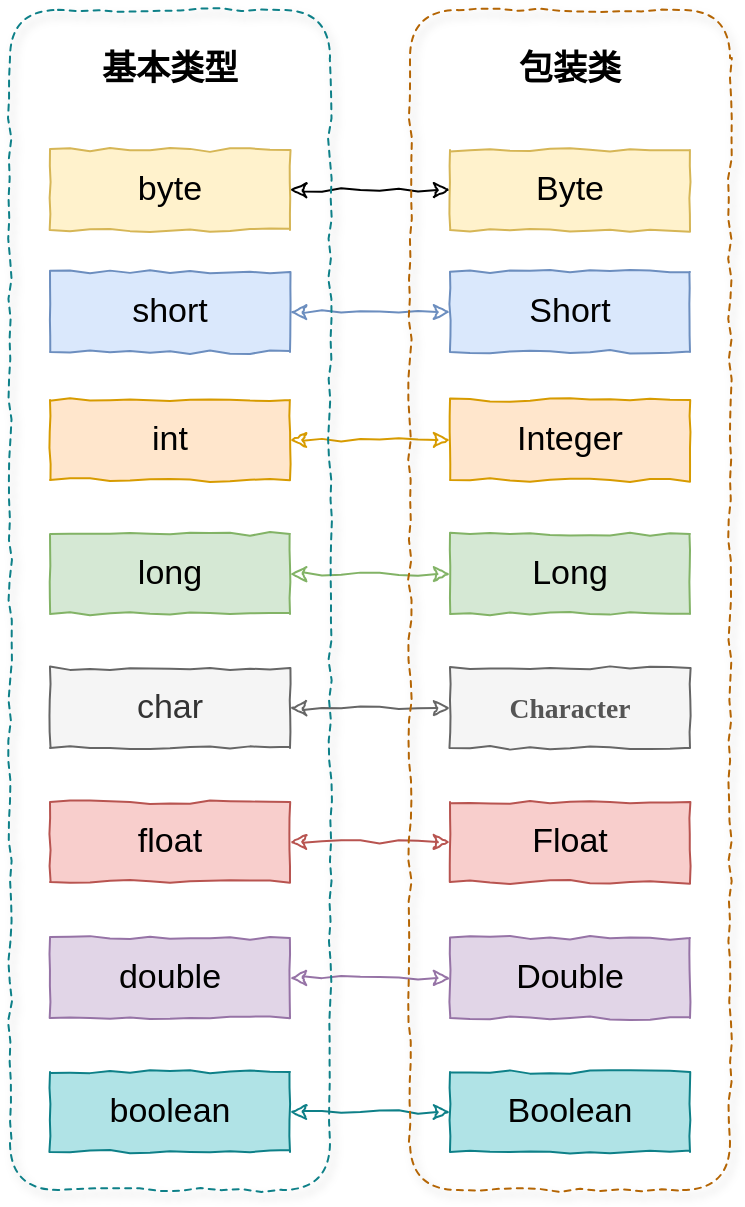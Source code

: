 <mxfile version="12.3.2" type="device" pages="1"><diagram id="0YrglTsJBfMbYBRQU2Rv" name="第 1 页"><mxGraphModel dx="1024" dy="592" grid="1" gridSize="10" guides="1" tooltips="1" connect="1" arrows="1" fold="1" page="1" pageScale="1" pageWidth="827" pageHeight="1169" math="0" shadow="0"><root><mxCell id="0"/><mxCell id="1" parent="0"/><mxCell id="dXbhEj-YfX6YwILRwY75-3" value="" style="edgeStyle=orthogonalEdgeStyle;rounded=0;orthogonalLoop=1;jettySize=auto;html=1;fontSize=17;startArrow=classic;startFill=0;comic=1;endArrow=classic;endFill=0;" parent="1" source="dXbhEj-YfX6YwILRwY75-1" target="dXbhEj-YfX6YwILRwY75-2" edge="1"><mxGeometry relative="1" as="geometry"/></mxCell><mxCell id="dXbhEj-YfX6YwILRwY75-1" value="byte" style="rounded=0;whiteSpace=wrap;html=1;comic=1;fillColor=#fff2cc;strokeColor=#d6b656;fontSize=17;" parent="1" vertex="1"><mxGeometry x="240" y="360" width="120" height="40" as="geometry"/></mxCell><mxCell id="dXbhEj-YfX6YwILRwY75-2" value="Byte" style="rounded=0;whiteSpace=wrap;html=1;comic=1;fillColor=#fff2cc;strokeColor=#d6b656;fontSize=17;" parent="1" vertex="1"><mxGeometry x="440" y="360" width="120" height="40" as="geometry"/></mxCell><mxCell id="dXbhEj-YfX6YwILRwY75-4" value="" style="edgeStyle=orthogonalEdgeStyle;rounded=0;orthogonalLoop=1;jettySize=auto;html=1;fontSize=17;fillColor=#dae8fc;strokeColor=#6c8ebf;startArrow=classic;startFill=0;comic=1;endArrow=classic;endFill=0;" parent="1" source="dXbhEj-YfX6YwILRwY75-5" target="dXbhEj-YfX6YwILRwY75-6" edge="1"><mxGeometry relative="1" as="geometry"/></mxCell><mxCell id="dXbhEj-YfX6YwILRwY75-5" value="short" style="rounded=0;whiteSpace=wrap;html=1;comic=1;fillColor=#dae8fc;strokeColor=#6c8ebf;fontSize=17;" parent="1" vertex="1"><mxGeometry x="240" y="421" width="120" height="40" as="geometry"/></mxCell><mxCell id="dXbhEj-YfX6YwILRwY75-6" value="Short" style="rounded=0;whiteSpace=wrap;html=1;comic=1;fillColor=#dae8fc;strokeColor=#6c8ebf;fontSize=17;" parent="1" vertex="1"><mxGeometry x="440" y="421" width="120" height="40" as="geometry"/></mxCell><mxCell id="dXbhEj-YfX6YwILRwY75-7" value="" style="edgeStyle=orthogonalEdgeStyle;rounded=0;orthogonalLoop=1;jettySize=auto;html=1;fontSize=17;fillColor=#ffe6cc;strokeColor=#d79b00;startArrow=classic;startFill=0;comic=1;endArrow=classic;endFill=0;" parent="1" source="dXbhEj-YfX6YwILRwY75-8" target="dXbhEj-YfX6YwILRwY75-9" edge="1"><mxGeometry relative="1" as="geometry"/></mxCell><mxCell id="dXbhEj-YfX6YwILRwY75-8" value="int" style="rounded=0;whiteSpace=wrap;html=1;comic=1;fillColor=#ffe6cc;strokeColor=#d79b00;fontSize=17;" parent="1" vertex="1"><mxGeometry x="240" y="485" width="120" height="40" as="geometry"/></mxCell><mxCell id="dXbhEj-YfX6YwILRwY75-9" value="Integer" style="rounded=0;whiteSpace=wrap;html=1;comic=1;fillColor=#ffe6cc;strokeColor=#d79b00;fontSize=17;" parent="1" vertex="1"><mxGeometry x="440" y="485" width="120" height="40" as="geometry"/></mxCell><mxCell id="dXbhEj-YfX6YwILRwY75-10" value="" style="edgeStyle=orthogonalEdgeStyle;rounded=0;orthogonalLoop=1;jettySize=auto;html=1;fontSize=17;fillColor=#d5e8d4;strokeColor=#82b366;startArrow=classic;startFill=0;comic=1;endArrow=classic;endFill=0;" parent="1" source="dXbhEj-YfX6YwILRwY75-11" target="dXbhEj-YfX6YwILRwY75-12" edge="1"><mxGeometry relative="1" as="geometry"/></mxCell><mxCell id="dXbhEj-YfX6YwILRwY75-11" value="long" style="rounded=0;whiteSpace=wrap;html=1;comic=1;fillColor=#d5e8d4;strokeColor=#82b366;fontSize=17;" parent="1" vertex="1"><mxGeometry x="240" y="552" width="120" height="40" as="geometry"/></mxCell><mxCell id="dXbhEj-YfX6YwILRwY75-12" value="Long" style="rounded=0;whiteSpace=wrap;html=1;comic=1;fillColor=#d5e8d4;strokeColor=#82b366;fontSize=17;" parent="1" vertex="1"><mxGeometry x="440" y="552" width="120" height="40" as="geometry"/></mxCell><mxCell id="dXbhEj-YfX6YwILRwY75-13" value="" style="edgeStyle=orthogonalEdgeStyle;rounded=0;orthogonalLoop=1;jettySize=auto;html=1;fontSize=17;fillColor=#f5f5f5;strokeColor=#666666;startArrow=classic;startFill=0;comic=1;endArrow=classic;endFill=0;" parent="1" source="dXbhEj-YfX6YwILRwY75-14" target="dXbhEj-YfX6YwILRwY75-15" edge="1"><mxGeometry relative="1" as="geometry"/></mxCell><mxCell id="dXbhEj-YfX6YwILRwY75-14" value="char" style="rounded=0;whiteSpace=wrap;html=1;comic=1;fillColor=#f5f5f5;strokeColor=#666666;fontSize=17;fontColor=#333333;" parent="1" vertex="1"><mxGeometry x="240" y="619" width="120" height="40" as="geometry"/></mxCell><mxCell id="dXbhEj-YfX6YwILRwY75-15" value="&lt;span style=&quot;color: rgb(85 , 85 , 85) ; font-family: &amp;#34;jetbrainsmono&amp;#34; ; font-size: 13.8px ; font-weight: 700 ; text-align: left ; white-space: pre-wrap&quot;&gt;Character&lt;/span&gt;" style="rounded=0;whiteSpace=wrap;html=1;comic=1;fillColor=#f5f5f5;strokeColor=#666666;fontSize=17;fontColor=#333333;" parent="1" vertex="1"><mxGeometry x="440" y="619" width="120" height="40" as="geometry"/></mxCell><mxCell id="dXbhEj-YfX6YwILRwY75-16" value="" style="edgeStyle=orthogonalEdgeStyle;rounded=0;orthogonalLoop=1;jettySize=auto;html=1;fontSize=17;fillColor=#f8cecc;strokeColor=#b85450;startArrow=classic;startFill=0;comic=1;endArrow=classic;endFill=0;" parent="1" source="dXbhEj-YfX6YwILRwY75-17" target="dXbhEj-YfX6YwILRwY75-18" edge="1"><mxGeometry relative="1" as="geometry"/></mxCell><mxCell id="dXbhEj-YfX6YwILRwY75-17" value="float" style="rounded=0;whiteSpace=wrap;html=1;comic=1;fillColor=#f8cecc;strokeColor=#b85450;fontSize=17;" parent="1" vertex="1"><mxGeometry x="240" y="686" width="120" height="40" as="geometry"/></mxCell><mxCell id="dXbhEj-YfX6YwILRwY75-18" value="Float" style="rounded=0;whiteSpace=wrap;html=1;comic=1;fillColor=#f8cecc;strokeColor=#b85450;fontSize=17;" parent="1" vertex="1"><mxGeometry x="440" y="686" width="120" height="40" as="geometry"/></mxCell><mxCell id="dXbhEj-YfX6YwILRwY75-19" value="" style="edgeStyle=orthogonalEdgeStyle;rounded=0;orthogonalLoop=1;jettySize=auto;html=1;fontSize=17;fillColor=#e1d5e7;strokeColor=#9673a6;startArrow=classic;startFill=0;comic=1;endArrow=classic;endFill=0;" parent="1" source="dXbhEj-YfX6YwILRwY75-20" target="dXbhEj-YfX6YwILRwY75-21" edge="1"><mxGeometry relative="1" as="geometry"/></mxCell><mxCell id="dXbhEj-YfX6YwILRwY75-20" value="double" style="rounded=0;whiteSpace=wrap;html=1;comic=1;fillColor=#e1d5e7;strokeColor=#9673a6;fontSize=17;" parent="1" vertex="1"><mxGeometry x="240" y="754" width="120" height="40" as="geometry"/></mxCell><mxCell id="dXbhEj-YfX6YwILRwY75-21" value="Double" style="rounded=0;whiteSpace=wrap;html=1;comic=1;fillColor=#e1d5e7;strokeColor=#9673a6;fontSize=17;" parent="1" vertex="1"><mxGeometry x="440" y="754" width="120" height="40" as="geometry"/></mxCell><mxCell id="dXbhEj-YfX6YwILRwY75-22" value="" style="edgeStyle=orthogonalEdgeStyle;rounded=0;orthogonalLoop=1;jettySize=auto;html=1;fontSize=17;fillColor=#b0e3e6;strokeColor=#0e8088;startArrow=classic;startFill=0;comic=1;endArrow=classic;endFill=0;" parent="1" source="dXbhEj-YfX6YwILRwY75-23" target="dXbhEj-YfX6YwILRwY75-24" edge="1"><mxGeometry relative="1" as="geometry"/></mxCell><mxCell id="dXbhEj-YfX6YwILRwY75-23" value="boolean" style="rounded=0;whiteSpace=wrap;html=1;comic=1;fillColor=#b0e3e6;strokeColor=#0e8088;fontSize=17;" parent="1" vertex="1"><mxGeometry x="240" y="821" width="120" height="40" as="geometry"/></mxCell><mxCell id="dXbhEj-YfX6YwILRwY75-24" value="Boolean" style="rounded=0;whiteSpace=wrap;html=1;comic=1;fillColor=#b0e3e6;strokeColor=#0e8088;fontSize=17;" parent="1" vertex="1"><mxGeometry x="440" y="821" width="120" height="40" as="geometry"/></mxCell><mxCell id="dXbhEj-YfX6YwILRwY75-25" value="" style="rounded=1;whiteSpace=wrap;html=1;comic=1;fontSize=17;fillColor=none;dashed=1;shadow=1;strokeColor=#0e8088;" parent="1" vertex="1"><mxGeometry x="220" y="290" width="160" height="590" as="geometry"/></mxCell><mxCell id="dXbhEj-YfX6YwILRwY75-27" value="" style="rounded=1;whiteSpace=wrap;html=1;comic=1;fontSize=17;fillColor=none;dashed=1;shadow=1;strokeColor=#b46504;" parent="1" vertex="1"><mxGeometry x="420" y="290" width="160" height="590" as="geometry"/></mxCell><mxCell id="dXbhEj-YfX6YwILRwY75-28" value="基本类型" style="text;html=1;strokeColor=none;fillColor=none;align=center;verticalAlign=middle;whiteSpace=wrap;rounded=0;shadow=1;dashed=1;comic=1;fontSize=17;fontStyle=1" parent="1" vertex="1"><mxGeometry x="255" y="310" width="90" height="20" as="geometry"/></mxCell><mxCell id="dXbhEj-YfX6YwILRwY75-29" value="包装类" style="text;html=1;strokeColor=none;fillColor=none;align=center;verticalAlign=middle;whiteSpace=wrap;rounded=0;shadow=1;dashed=1;comic=1;fontSize=17;fontStyle=1" parent="1" vertex="1"><mxGeometry x="455" y="310" width="90" height="20" as="geometry"/></mxCell></root></mxGraphModel></diagram></mxfile>